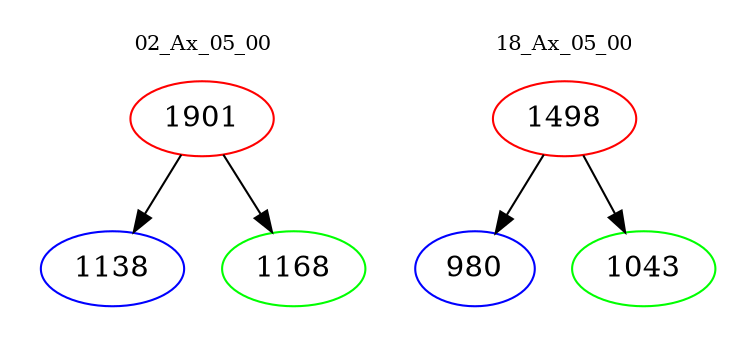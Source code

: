 digraph{
subgraph cluster_0 {
color = white
label = "02_Ax_05_00";
fontsize=10;
T0_1901 [label="1901", color="red"]
T0_1901 -> T0_1138 [color="black"]
T0_1138 [label="1138", color="blue"]
T0_1901 -> T0_1168 [color="black"]
T0_1168 [label="1168", color="green"]
}
subgraph cluster_1 {
color = white
label = "18_Ax_05_00";
fontsize=10;
T1_1498 [label="1498", color="red"]
T1_1498 -> T1_980 [color="black"]
T1_980 [label="980", color="blue"]
T1_1498 -> T1_1043 [color="black"]
T1_1043 [label="1043", color="green"]
}
}
